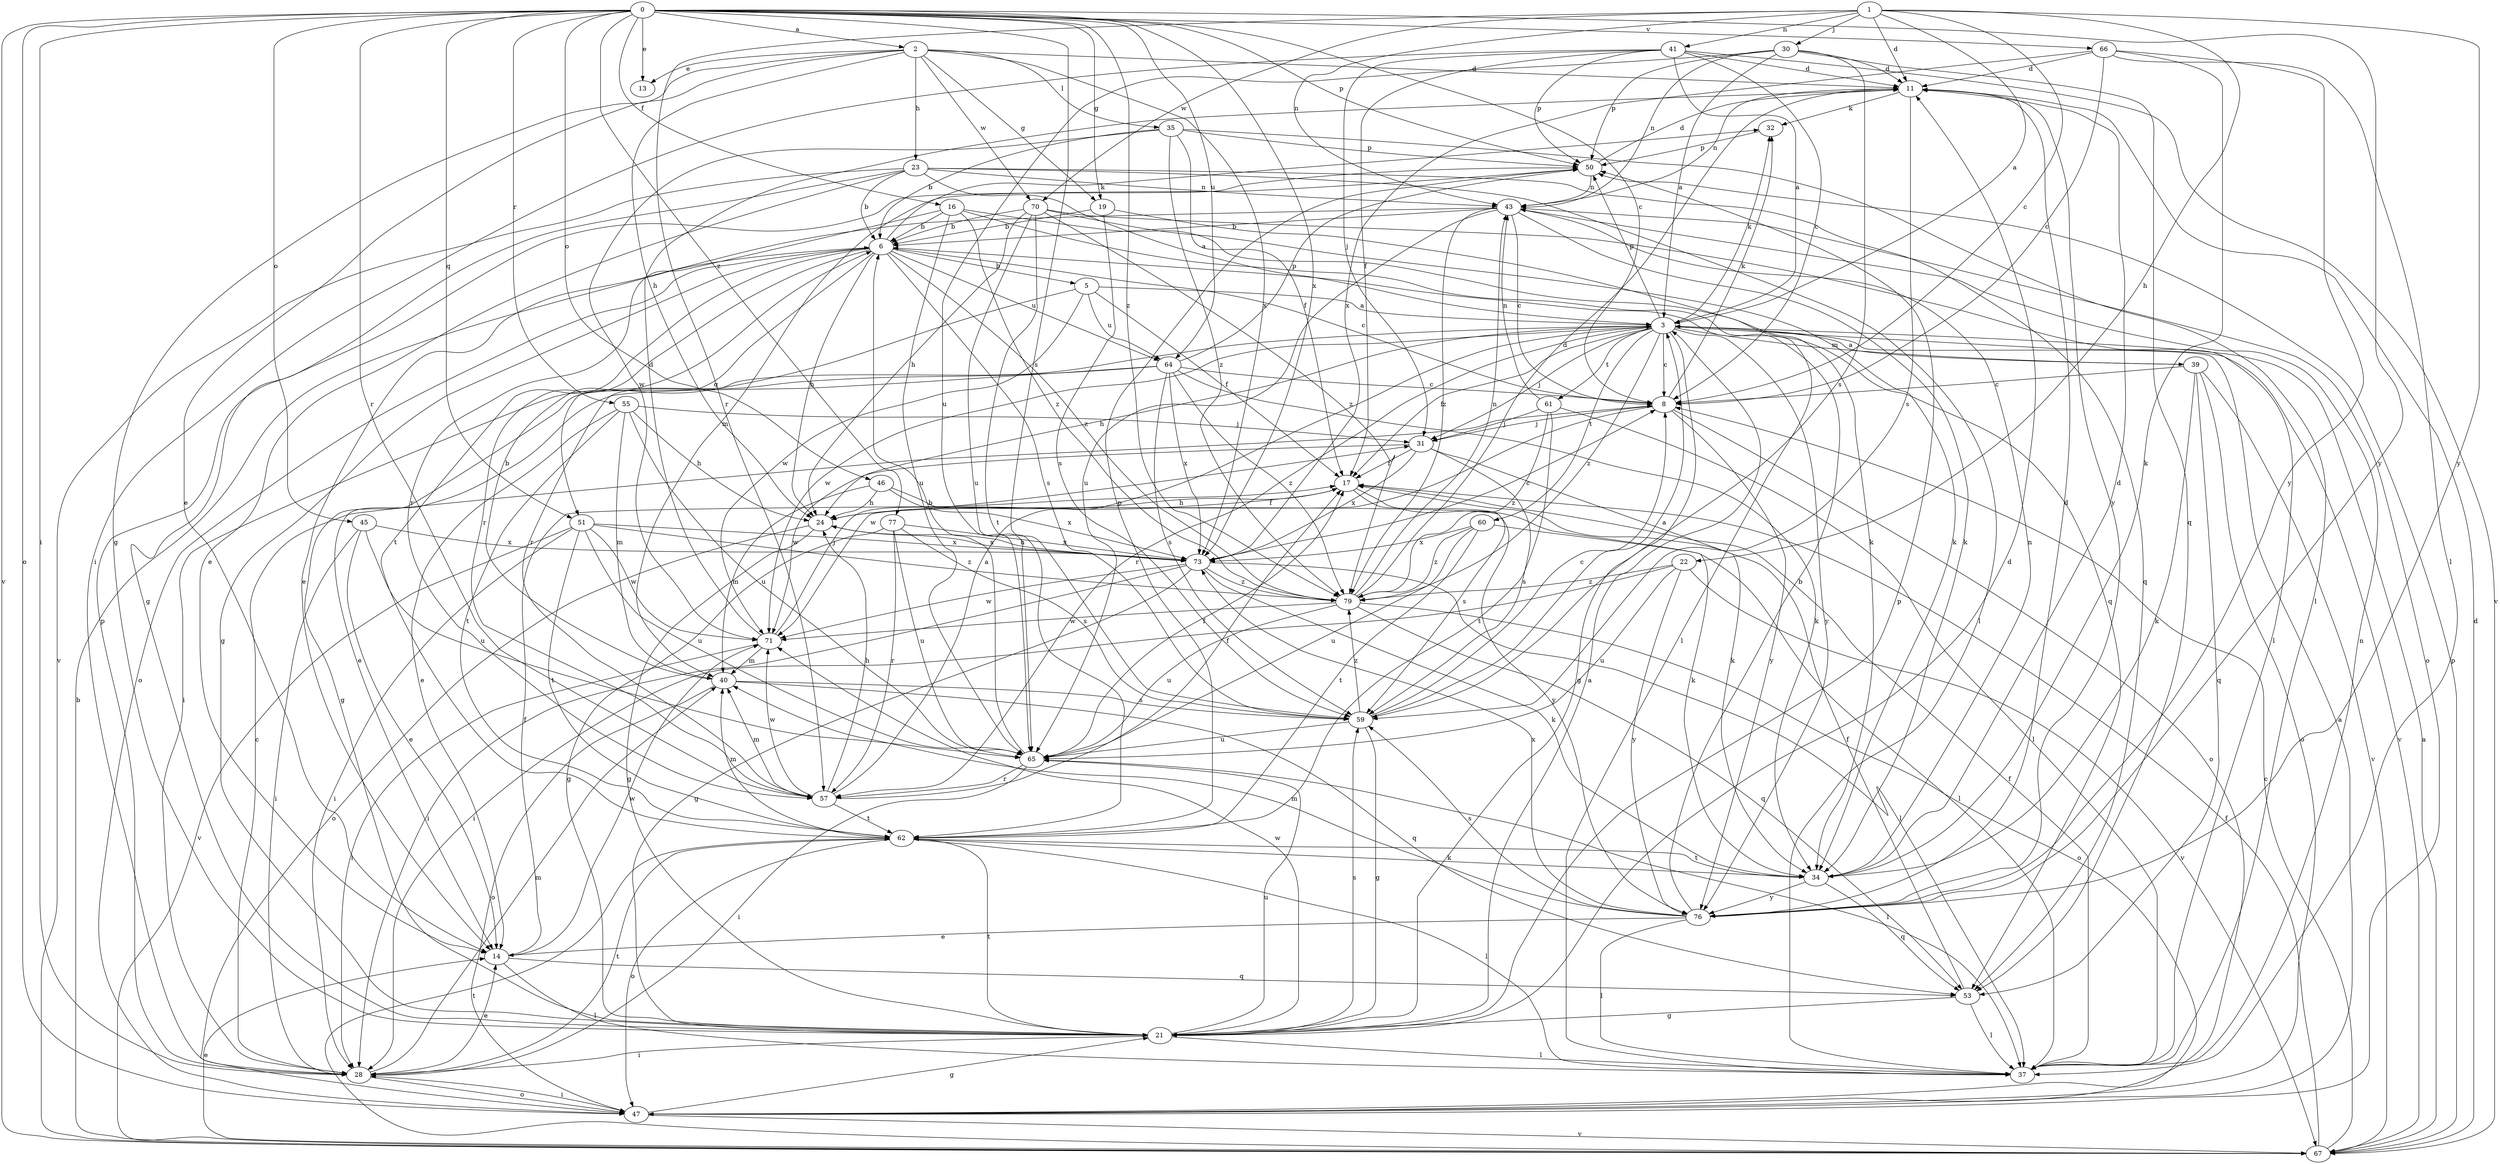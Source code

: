 strict digraph  {
0;
1;
2;
3;
5;
6;
8;
11;
13;
14;
16;
17;
19;
21;
22;
23;
24;
28;
30;
31;
32;
34;
35;
37;
39;
40;
41;
43;
45;
46;
47;
50;
51;
53;
55;
57;
59;
60;
61;
62;
64;
65;
66;
67;
70;
71;
73;
76;
77;
79;
0 -> 2  [label=a];
0 -> 8  [label=c];
0 -> 13  [label=e];
0 -> 16  [label=f];
0 -> 19  [label=g];
0 -> 28  [label=i];
0 -> 45  [label=o];
0 -> 46  [label=o];
0 -> 47  [label=o];
0 -> 50  [label=p];
0 -> 51  [label=q];
0 -> 55  [label=r];
0 -> 57  [label=r];
0 -> 59  [label=s];
0 -> 64  [label=u];
0 -> 66  [label=v];
0 -> 67  [label=v];
0 -> 73  [label=x];
0 -> 76  [label=y];
0 -> 77  [label=z];
0 -> 79  [label=z];
1 -> 3  [label=a];
1 -> 8  [label=c];
1 -> 11  [label=d];
1 -> 22  [label=h];
1 -> 30  [label=j];
1 -> 41  [label=n];
1 -> 43  [label=n];
1 -> 57  [label=r];
1 -> 70  [label=w];
1 -> 76  [label=y];
2 -> 11  [label=d];
2 -> 13  [label=e];
2 -> 14  [label=e];
2 -> 19  [label=g];
2 -> 21  [label=g];
2 -> 23  [label=h];
2 -> 24  [label=h];
2 -> 35  [label=l];
2 -> 70  [label=w];
2 -> 73  [label=x];
3 -> 8  [label=c];
3 -> 17  [label=f];
3 -> 21  [label=g];
3 -> 24  [label=h];
3 -> 28  [label=i];
3 -> 31  [label=j];
3 -> 32  [label=k];
3 -> 39  [label=m];
3 -> 50  [label=p];
3 -> 57  [label=r];
3 -> 60  [label=t];
3 -> 61  [label=t];
3 -> 67  [label=v];
3 -> 71  [label=w];
3 -> 76  [label=y];
3 -> 79  [label=z];
5 -> 3  [label=a];
5 -> 17  [label=f];
5 -> 57  [label=r];
5 -> 64  [label=u];
5 -> 71  [label=w];
6 -> 5  [label=b];
6 -> 8  [label=c];
6 -> 21  [label=g];
6 -> 24  [label=h];
6 -> 32  [label=k];
6 -> 47  [label=o];
6 -> 51  [label=q];
6 -> 57  [label=r];
6 -> 59  [label=s];
6 -> 62  [label=t];
6 -> 64  [label=u];
6 -> 79  [label=z];
8 -> 31  [label=j];
8 -> 32  [label=k];
8 -> 47  [label=o];
8 -> 71  [label=w];
8 -> 76  [label=y];
11 -> 32  [label=k];
11 -> 43  [label=n];
11 -> 59  [label=s];
11 -> 76  [label=y];
14 -> 17  [label=f];
14 -> 37  [label=l];
14 -> 53  [label=q];
14 -> 71  [label=w];
16 -> 6  [label=b];
16 -> 37  [label=l];
16 -> 53  [label=q];
16 -> 57  [label=r];
16 -> 65  [label=u];
16 -> 79  [label=z];
17 -> 24  [label=h];
17 -> 34  [label=k];
17 -> 59  [label=s];
19 -> 6  [label=b];
19 -> 34  [label=k];
19 -> 59  [label=s];
21 -> 3  [label=a];
21 -> 11  [label=d];
21 -> 28  [label=i];
21 -> 37  [label=l];
21 -> 50  [label=p];
21 -> 59  [label=s];
21 -> 62  [label=t];
21 -> 65  [label=u];
21 -> 71  [label=w];
22 -> 28  [label=i];
22 -> 65  [label=u];
22 -> 67  [label=v];
22 -> 76  [label=y];
22 -> 79  [label=z];
23 -> 3  [label=a];
23 -> 6  [label=b];
23 -> 14  [label=e];
23 -> 21  [label=g];
23 -> 37  [label=l];
23 -> 43  [label=n];
23 -> 53  [label=q];
23 -> 67  [label=v];
24 -> 17  [label=f];
24 -> 21  [label=g];
24 -> 47  [label=o];
24 -> 73  [label=x];
28 -> 8  [label=c];
28 -> 14  [label=e];
28 -> 40  [label=m];
28 -> 47  [label=o];
28 -> 50  [label=p];
28 -> 62  [label=t];
30 -> 3  [label=a];
30 -> 11  [label=d];
30 -> 43  [label=n];
30 -> 50  [label=p];
30 -> 53  [label=q];
30 -> 59  [label=s];
30 -> 65  [label=u];
31 -> 17  [label=f];
31 -> 34  [label=k];
31 -> 59  [label=s];
31 -> 71  [label=w];
31 -> 73  [label=x];
32 -> 50  [label=p];
34 -> 11  [label=d];
34 -> 43  [label=n];
34 -> 53  [label=q];
34 -> 62  [label=t];
34 -> 76  [label=y];
35 -> 6  [label=b];
35 -> 17  [label=f];
35 -> 37  [label=l];
35 -> 50  [label=p];
35 -> 71  [label=w];
35 -> 79  [label=z];
37 -> 17  [label=f];
37 -> 43  [label=n];
39 -> 3  [label=a];
39 -> 8  [label=c];
39 -> 34  [label=k];
39 -> 47  [label=o];
39 -> 53  [label=q];
39 -> 67  [label=v];
40 -> 6  [label=b];
40 -> 47  [label=o];
40 -> 53  [label=q];
40 -> 59  [label=s];
41 -> 3  [label=a];
41 -> 8  [label=c];
41 -> 11  [label=d];
41 -> 17  [label=f];
41 -> 28  [label=i];
41 -> 31  [label=j];
41 -> 50  [label=p];
41 -> 67  [label=v];
43 -> 6  [label=b];
43 -> 8  [label=c];
43 -> 14  [label=e];
43 -> 34  [label=k];
43 -> 47  [label=o];
43 -> 65  [label=u];
43 -> 79  [label=z];
45 -> 14  [label=e];
45 -> 28  [label=i];
45 -> 65  [label=u];
45 -> 73  [label=x];
46 -> 24  [label=h];
46 -> 40  [label=m];
46 -> 73  [label=x];
46 -> 76  [label=y];
47 -> 3  [label=a];
47 -> 21  [label=g];
47 -> 28  [label=i];
47 -> 67  [label=v];
50 -> 11  [label=d];
50 -> 40  [label=m];
50 -> 43  [label=n];
51 -> 28  [label=i];
51 -> 62  [label=t];
51 -> 65  [label=u];
51 -> 67  [label=v];
51 -> 71  [label=w];
51 -> 73  [label=x];
51 -> 79  [label=z];
53 -> 17  [label=f];
53 -> 21  [label=g];
53 -> 37  [label=l];
55 -> 14  [label=e];
55 -> 24  [label=h];
55 -> 31  [label=j];
55 -> 40  [label=m];
55 -> 62  [label=t];
55 -> 65  [label=u];
57 -> 3  [label=a];
57 -> 17  [label=f];
57 -> 24  [label=h];
57 -> 40  [label=m];
57 -> 62  [label=t];
57 -> 71  [label=w];
59 -> 3  [label=a];
59 -> 8  [label=c];
59 -> 21  [label=g];
59 -> 65  [label=u];
59 -> 79  [label=z];
60 -> 37  [label=l];
60 -> 62  [label=t];
60 -> 65  [label=u];
60 -> 73  [label=x];
60 -> 79  [label=z];
61 -> 31  [label=j];
61 -> 37  [label=l];
61 -> 43  [label=n];
61 -> 62  [label=t];
61 -> 79  [label=z];
62 -> 34  [label=k];
62 -> 37  [label=l];
62 -> 40  [label=m];
62 -> 47  [label=o];
62 -> 50  [label=p];
64 -> 8  [label=c];
64 -> 14  [label=e];
64 -> 21  [label=g];
64 -> 34  [label=k];
64 -> 50  [label=p];
64 -> 59  [label=s];
64 -> 73  [label=x];
64 -> 79  [label=z];
65 -> 6  [label=b];
65 -> 17  [label=f];
65 -> 28  [label=i];
65 -> 37  [label=l];
65 -> 57  [label=r];
66 -> 8  [label=c];
66 -> 11  [label=d];
66 -> 34  [label=k];
66 -> 37  [label=l];
66 -> 73  [label=x];
66 -> 76  [label=y];
67 -> 3  [label=a];
67 -> 6  [label=b];
67 -> 8  [label=c];
67 -> 11  [label=d];
67 -> 14  [label=e];
67 -> 17  [label=f];
67 -> 50  [label=p];
67 -> 62  [label=t];
70 -> 6  [label=b];
70 -> 24  [label=h];
70 -> 34  [label=k];
70 -> 37  [label=l];
70 -> 62  [label=t];
70 -> 65  [label=u];
70 -> 79  [label=z];
71 -> 11  [label=d];
71 -> 28  [label=i];
71 -> 31  [label=j];
71 -> 40  [label=m];
73 -> 8  [label=c];
73 -> 21  [label=g];
73 -> 24  [label=h];
73 -> 28  [label=i];
73 -> 34  [label=k];
73 -> 37  [label=l];
73 -> 71  [label=w];
73 -> 79  [label=z];
76 -> 6  [label=b];
76 -> 11  [label=d];
76 -> 14  [label=e];
76 -> 37  [label=l];
76 -> 40  [label=m];
76 -> 59  [label=s];
76 -> 73  [label=x];
77 -> 21  [label=g];
77 -> 57  [label=r];
77 -> 59  [label=s];
77 -> 65  [label=u];
77 -> 73  [label=x];
79 -> 11  [label=d];
79 -> 43  [label=n];
79 -> 47  [label=o];
79 -> 53  [label=q];
79 -> 65  [label=u];
79 -> 71  [label=w];
}
